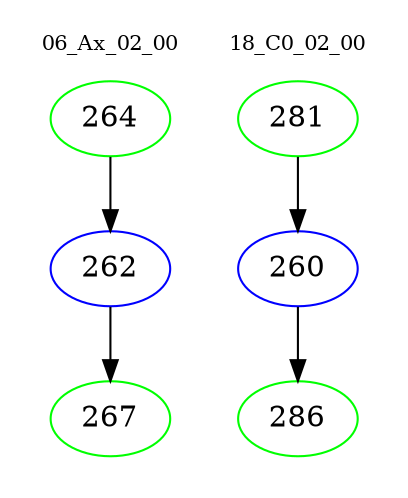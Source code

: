 digraph{
subgraph cluster_0 {
color = white
label = "06_Ax_02_00";
fontsize=10;
T0_264 [label="264", color="green"]
T0_264 -> T0_262 [color="black"]
T0_262 [label="262", color="blue"]
T0_262 -> T0_267 [color="black"]
T0_267 [label="267", color="green"]
}
subgraph cluster_1 {
color = white
label = "18_C0_02_00";
fontsize=10;
T1_281 [label="281", color="green"]
T1_281 -> T1_260 [color="black"]
T1_260 [label="260", color="blue"]
T1_260 -> T1_286 [color="black"]
T1_286 [label="286", color="green"]
}
}
